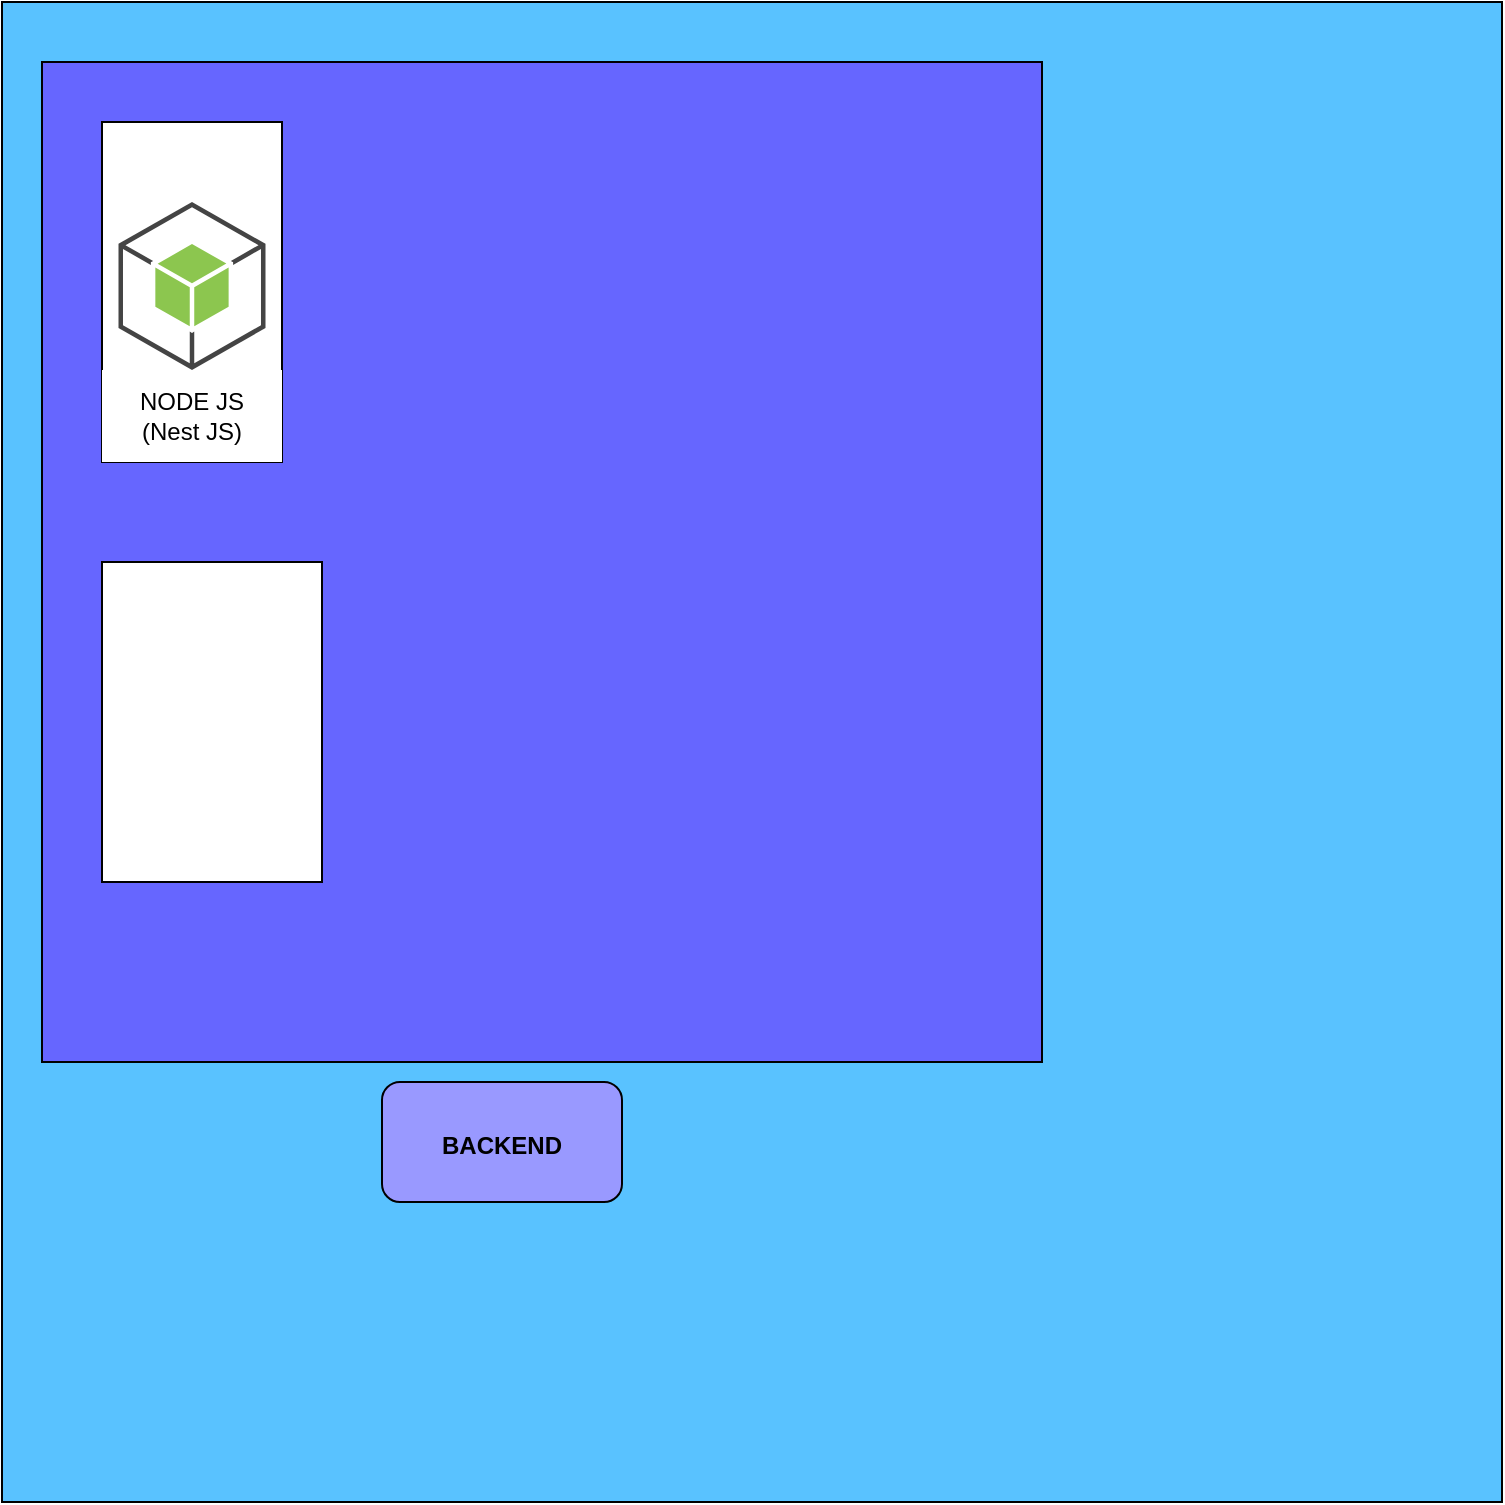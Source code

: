 <mxfile version="22.1.0" type="github">
  <diagram name="Page-1" id="a6i6F0altm2IYjbj3iWz">
    <mxGraphModel dx="880" dy="462" grid="1" gridSize="10" guides="1" tooltips="1" connect="1" arrows="1" fold="1" page="1" pageScale="1" pageWidth="827" pageHeight="1169" math="0" shadow="0">
      <root>
        <mxCell id="0" />
        <mxCell id="1" parent="0" />
        <mxCell id="pOMxqucZRWbTER7i5tgz-1" value="" style="whiteSpace=wrap;html=1;fillColor=#59C2FF;gradientColor=none;strokeColor=default;fontStyle=0" vertex="1" parent="1">
          <mxGeometry x="200" width="750" height="750" as="geometry" />
        </mxCell>
        <mxCell id="pOMxqucZRWbTER7i5tgz-4" value="" style="whiteSpace=wrap;html=1;aspect=fixed;fillColor=#6666FF;" vertex="1" parent="1">
          <mxGeometry x="220" y="30" width="500" height="500" as="geometry" />
        </mxCell>
        <mxCell id="pOMxqucZRWbTER7i5tgz-5" value="" style="whiteSpace=wrap;html=1;" vertex="1" parent="1">
          <mxGeometry x="250" y="60" width="90" height="170" as="geometry" />
        </mxCell>
        <mxCell id="pOMxqucZRWbTER7i5tgz-6" value="&lt;h2&gt;&lt;b&gt;&lt;font style=&quot;font-size: 12px;&quot;&gt;BACKEND&lt;/font&gt;&lt;/b&gt;&lt;/h2&gt;" style="rounded=1;whiteSpace=wrap;html=1;fillColor=#9999FF;" vertex="1" parent="1">
          <mxGeometry x="390" y="540" width="120" height="60" as="geometry" />
        </mxCell>
        <mxCell id="pOMxqucZRWbTER7i5tgz-8" value="" style="outlineConnect=0;dashed=0;verticalLabelPosition=bottom;verticalAlign=top;align=center;html=1;shape=mxgraph.aws3.android;fillColor=#8CC64F;gradientColor=none;" vertex="1" parent="1">
          <mxGeometry x="258.25" y="100" width="73.5" height="84" as="geometry" />
        </mxCell>
        <mxCell id="pOMxqucZRWbTER7i5tgz-9" value="NODE JS&lt;br&gt;(Nest JS)" style="rounded=0;whiteSpace=wrap;html=1;strokeColor=none;" vertex="1" parent="1">
          <mxGeometry x="250" y="184" width="90" height="46" as="geometry" />
        </mxCell>
        <mxCell id="pOMxqucZRWbTER7i5tgz-10" value="" style="whiteSpace=wrap;html=1;" vertex="1" parent="1">
          <mxGeometry x="250" y="280" width="110" height="160" as="geometry" />
        </mxCell>
      </root>
    </mxGraphModel>
  </diagram>
</mxfile>
